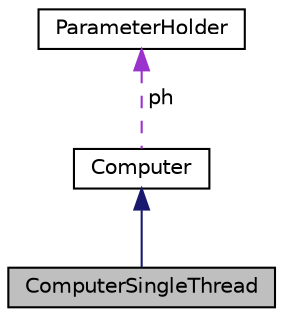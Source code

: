 digraph "ComputerSingleThread"
{
  edge [fontname="Helvetica",fontsize="10",labelfontname="Helvetica",labelfontsize="10"];
  node [fontname="Helvetica",fontsize="10",shape=record];
  Node1 [label="ComputerSingleThread",height=0.2,width=0.4,color="black", fillcolor="grey75", style="filled", fontcolor="black"];
  Node2 -> Node1 [dir="back",color="midnightblue",fontsize="10",style="solid",fontname="Helvetica"];
  Node2 [label="Computer",height=0.2,width=0.4,color="black", fillcolor="white", style="filled",URL="$classComputer.html"];
  Node3 -> Node2 [dir="back",color="darkorchid3",fontsize="10",style="dashed",label=" ph" ,fontname="Helvetica"];
  Node3 [label="ParameterHolder",height=0.2,width=0.4,color="black", fillcolor="white", style="filled",URL="$structParameterHolder.html"];
}
